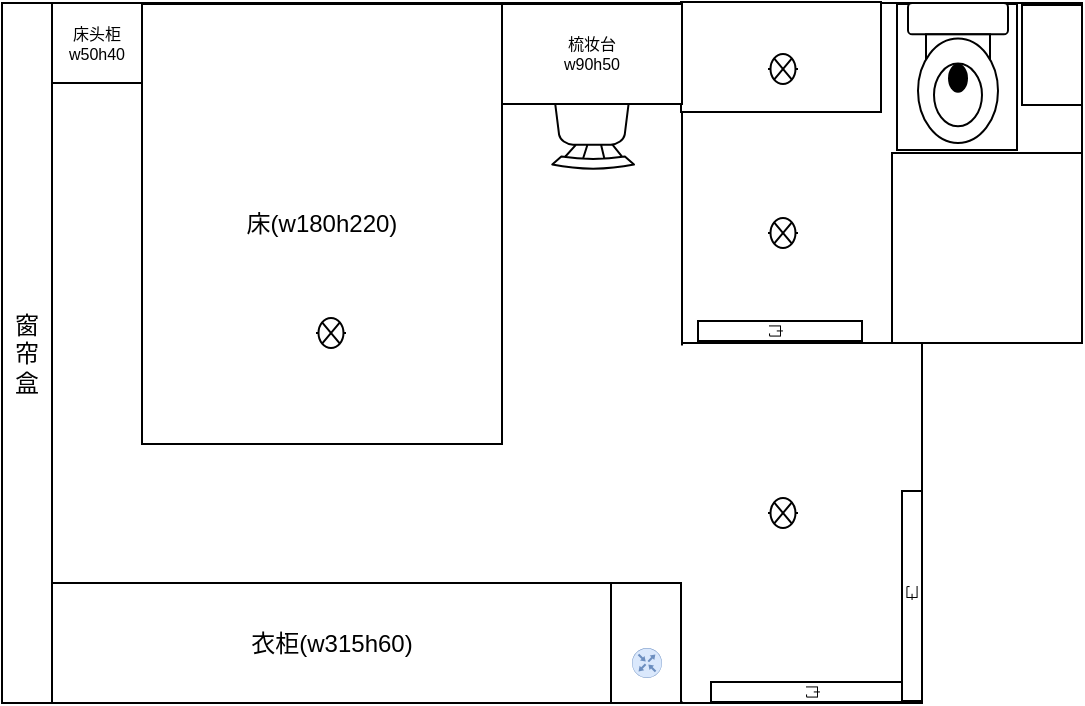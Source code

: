 <mxfile version="22.1.16" type="github" pages="6">
  <diagram name="主卧" id="n_CLa2STl4GSUwnZCf-Y">
    <mxGraphModel dx="1485" dy="375" grid="0" gridSize="10" guides="0" tooltips="1" connect="1" arrows="1" fold="1" page="0" pageScale="1" pageWidth="500" pageHeight="400" background="none" math="0" shadow="0">
      <root>
        <mxCell id="_GExHqx3Ajl6pvGmj9oe-0" />
        <mxCell id="_GExHqx3Ajl6pvGmj9oe-1" parent="_GExHqx3Ajl6pvGmj9oe-0" />
        <mxCell id="fBIcxp0PtibRB7ASqkTQ-0" value="" style="rounded=0;whiteSpace=wrap;html=1;" parent="_GExHqx3Ajl6pvGmj9oe-1" vertex="1">
          <mxGeometry x="260" y="616.5" width="120" height="181" as="geometry" />
        </mxCell>
        <mxCell id="fBIcxp0PtibRB7ASqkTQ-1" value="" style="rounded=0;whiteSpace=wrap;html=1;" parent="_GExHqx3Ajl6pvGmj9oe-1" vertex="1">
          <mxGeometry x="-80" y="447.5" width="340" height="350" as="geometry" />
        </mxCell>
        <mxCell id="fBIcxp0PtibRB7ASqkTQ-2" value="&lt;font style=&quot;font-size: 7px;&quot;&gt;门&lt;/font&gt;" style="rounded=0;whiteSpace=wrap;html=1;rotation=90;" parent="_GExHqx3Ajl6pvGmj9oe-1" vertex="1">
          <mxGeometry x="322" y="739.5" width="10" height="105" as="geometry" />
        </mxCell>
        <mxCell id="fBIcxp0PtibRB7ASqkTQ-3" value="&lt;font style=&quot;font-size: 12px;&quot;&gt;窗帘盒&lt;/font&gt;" style="rounded=0;whiteSpace=wrap;html=1;" parent="_GExHqx3Ajl6pvGmj9oe-1" vertex="1">
          <mxGeometry x="-80" y="447.5" width="25" height="350" as="geometry" />
        </mxCell>
        <mxCell id="fBIcxp0PtibRB7ASqkTQ-4" value="床头柜&lt;br&gt;w50h40" style="rounded=0;whiteSpace=wrap;html=1;fontSize=8;" parent="_GExHqx3Ajl6pvGmj9oe-1" vertex="1">
          <mxGeometry x="-55" y="447.5" width="45" height="40" as="geometry" />
        </mxCell>
        <mxCell id="fBIcxp0PtibRB7ASqkTQ-5" value="" style="rounded=0;whiteSpace=wrap;html=1;fontSize=12;strokeWidth=0;strokeColor=none;" parent="_GExHqx3Ajl6pvGmj9oe-1" vertex="1">
          <mxGeometry x="255" y="618.5" width="10" height="178" as="geometry" />
        </mxCell>
        <mxCell id="fBIcxp0PtibRB7ASqkTQ-6" value="衣柜(w315h60)" style="rounded=0;whiteSpace=wrap;html=1;" parent="_GExHqx3Ajl6pvGmj9oe-1" vertex="1">
          <mxGeometry x="-55" y="737.5" width="280" height="60" as="geometry" />
        </mxCell>
        <mxCell id="fBIcxp0PtibRB7ASqkTQ-8" value="&lt;font style=&quot;font-size: 7px;&quot;&gt;门&lt;/font&gt;" style="rounded=0;whiteSpace=wrap;html=1;rotation=-180;" parent="_GExHqx3Ajl6pvGmj9oe-1" vertex="1">
          <mxGeometry x="370" y="691.5" width="10" height="105" as="geometry" />
        </mxCell>
        <mxCell id="fBIcxp0PtibRB7ASqkTQ-9" value="" style="rounded=0;whiteSpace=wrap;html=1;rotation=90;" parent="_GExHqx3Ajl6pvGmj9oe-1" vertex="1">
          <mxGeometry x="275" y="432.5" width="170" height="200" as="geometry" />
        </mxCell>
        <mxCell id="fBIcxp0PtibRB7ASqkTQ-10" value="&lt;font style=&quot;font-size: 7px;&quot;&gt;门&lt;/font&gt;" style="rounded=0;whiteSpace=wrap;html=1;rotation=90;" parent="_GExHqx3Ajl6pvGmj9oe-1" vertex="1">
          <mxGeometry x="304" y="570.5" width="10" height="82" as="geometry" />
        </mxCell>
        <mxCell id="fBIcxp0PtibRB7ASqkTQ-11" value="" style="rounded=0;whiteSpace=wrap;html=1;rotation=90;" parent="_GExHqx3Ajl6pvGmj9oe-1" vertex="1">
          <mxGeometry x="365" y="522.5" width="95" height="95" as="geometry" />
        </mxCell>
        <mxCell id="fBIcxp0PtibRB7ASqkTQ-12" value="" style="rounded=0;whiteSpace=wrap;html=1;rotation=90;" parent="_GExHqx3Ajl6pvGmj9oe-1" vertex="1">
          <mxGeometry x="282" y="424.5" width="55" height="100" as="geometry" />
        </mxCell>
        <mxCell id="fBIcxp0PtibRB7ASqkTQ-13" value="" style="rounded=0;whiteSpace=wrap;html=1;rotation=90;" parent="_GExHqx3Ajl6pvGmj9oe-1" vertex="1">
          <mxGeometry x="361" y="454.5" width="73" height="60" as="geometry" />
        </mxCell>
        <mxCell id="fBIcxp0PtibRB7ASqkTQ-14" value="" style="verticalLabelPosition=bottom;html=1;verticalAlign=top;align=center;shape=mxgraph.floorplan.toilet;" parent="_GExHqx3Ajl6pvGmj9oe-1" vertex="1">
          <mxGeometry x="373" y="447.5" width="50" height="70" as="geometry" />
        </mxCell>
        <mxCell id="fBIcxp0PtibRB7ASqkTQ-15" value="" style="rounded=0;whiteSpace=wrap;html=1;fontSize=8;" parent="_GExHqx3Ajl6pvGmj9oe-1" vertex="1">
          <mxGeometry x="430" y="448.5" width="30" height="50" as="geometry" />
        </mxCell>
        <mxCell id="fBIcxp0PtibRB7ASqkTQ-16" value="" style="rounded=0;whiteSpace=wrap;html=1;rotation=90;" parent="_GExHqx3Ajl6pvGmj9oe-1" vertex="1">
          <mxGeometry x="212" y="750" width="60" height="35" as="geometry" />
        </mxCell>
        <mxCell id="fBIcxp0PtibRB7ASqkTQ-17" value="" style="verticalLabelPosition=bottom;html=1;verticalAlign=top;align=center;shape=mxgraph.floorplan.chair;rotation=-180;" parent="_GExHqx3Ajl6pvGmj9oe-1" vertex="1">
          <mxGeometry x="195" y="479" width="41" height="52" as="geometry" />
        </mxCell>
        <mxCell id="fBIcxp0PtibRB7ASqkTQ-18" value="梳妆台&lt;br&gt;w90h50" style="rounded=0;whiteSpace=wrap;html=1;fontSize=8;" parent="_GExHqx3Ajl6pvGmj9oe-1" vertex="1">
          <mxGeometry x="170" y="448" width="90" height="50" as="geometry" />
        </mxCell>
        <mxCell id="fBIcxp0PtibRB7ASqkTQ-20" value="" style="pointerEvents=1;verticalLabelPosition=bottom;shadow=0;dashed=0;align=center;html=1;verticalAlign=top;shape=mxgraph.electrical.miscellaneous.light_bulb;" parent="_GExHqx3Ajl6pvGmj9oe-1" vertex="1">
          <mxGeometry x="303" y="695" width="15" height="15" as="geometry" />
        </mxCell>
        <mxCell id="fBIcxp0PtibRB7ASqkTQ-21" value="" style="pointerEvents=1;verticalLabelPosition=bottom;shadow=0;dashed=0;align=center;html=1;verticalAlign=top;shape=mxgraph.electrical.miscellaneous.light_bulb;" parent="_GExHqx3Ajl6pvGmj9oe-1" vertex="1">
          <mxGeometry x="303" y="473" width="15" height="15" as="geometry" />
        </mxCell>
        <mxCell id="fBIcxp0PtibRB7ASqkTQ-23" value="" style="sketch=0;points=[[0.5,0,0],[1,0.5,0],[0.5,1,0],[0,0.5,0],[0.145,0.145,0],[0.856,0.145,0],[0.855,0.856,0],[0.145,0.855,0]];verticalLabelPosition=bottom;html=1;verticalAlign=top;aspect=fixed;align=center;pointerEvents=1;shape=mxgraph.cisco19.rect;prIcon=router;fontSize=16;fillColor=#dae8fc;strokeColor=#6c8ebf;" parent="_GExHqx3Ajl6pvGmj9oe-1" vertex="1">
          <mxGeometry x="235" y="770" width="15" height="15" as="geometry" />
        </mxCell>
        <mxCell id="fBIcxp0PtibRB7ASqkTQ-30" value="" style="pointerEvents=1;verticalLabelPosition=bottom;shadow=0;dashed=0;align=center;html=1;verticalAlign=top;shape=mxgraph.electrical.miscellaneous.light_bulb;" parent="_GExHqx3Ajl6pvGmj9oe-1" vertex="1">
          <mxGeometry x="303" y="555" width="15" height="15" as="geometry" />
        </mxCell>
        <mxCell id="fBIcxp0PtibRB7ASqkTQ-7" value="床(w180h220)" style="rounded=0;whiteSpace=wrap;html=1;" parent="_GExHqx3Ajl6pvGmj9oe-1" vertex="1">
          <mxGeometry x="-10" y="448" width="180" height="220" as="geometry" />
        </mxCell>
        <mxCell id="Mj5ZdoroHqBofNptxE3w-25" value="" style="pointerEvents=1;verticalLabelPosition=bottom;shadow=0;dashed=0;align=center;html=1;verticalAlign=top;shape=mxgraph.electrical.miscellaneous.light_bulb;" parent="_GExHqx3Ajl6pvGmj9oe-1" vertex="1">
          <mxGeometry x="77" y="605" width="15" height="15" as="geometry" />
        </mxCell>
      </root>
    </mxGraphModel>
  </diagram>
  <diagram id="2h5dvR5-pMrHfM7u3DzC" name="次卧">
    <mxGraphModel dx="1085" dy="775" grid="1" gridSize="10" guides="1" tooltips="1" connect="1" arrows="1" fold="1" page="1" pageScale="1" pageWidth="827" pageHeight="1169" math="0" shadow="0">
      <root>
        <mxCell id="0" />
        <mxCell id="1" parent="0" />
        <mxCell id="DQ6bOiRvO17mf33-qi8O-1" value="" style="rounded=0;whiteSpace=wrap;html=1;" parent="1" vertex="1">
          <mxGeometry x="205" y="170" width="340" height="270" as="geometry" />
        </mxCell>
        <mxCell id="DQ6bOiRvO17mf33-qi8O-2" value="" style="rounded=0;whiteSpace=wrap;html=1;fontSize=7;" parent="1" vertex="1">
          <mxGeometry x="180" y="170" width="25" height="60" as="geometry" />
        </mxCell>
        <mxCell id="DQ6bOiRvO17mf33-qi8O-3" value="&lt;font style=&quot;font-size: 8px;&quot;&gt;三&lt;br&gt;联&lt;br&gt;动&lt;br&gt;推&lt;br&gt;拉&lt;br&gt;门&lt;/font&gt;" style="rounded=0;whiteSpace=wrap;html=1;" parent="1" vertex="1">
          <mxGeometry x="180" y="230" width="25" height="210" as="geometry" />
        </mxCell>
        <mxCell id="DQ6bOiRvO17mf33-qi8O-7" value="" style="rounded=0;whiteSpace=wrap;html=1;" parent="1" vertex="1">
          <mxGeometry x="205" y="170" width="15" height="250" as="geometry" />
        </mxCell>
        <mxCell id="DQ6bOiRvO17mf33-qi8O-8" value="" style="rounded=0;whiteSpace=wrap;html=1;" parent="1" vertex="1">
          <mxGeometry x="205" y="420" width="15" height="20" as="geometry" />
        </mxCell>
        <mxCell id="DQ6bOiRvO17mf33-qi8O-9" value="" style="rounded=0;whiteSpace=wrap;html=1;" parent="1" vertex="1">
          <mxGeometry x="275" y="220" width="150" height="220" as="geometry" />
        </mxCell>
        <mxCell id="DQ6bOiRvO17mf33-qi8O-10" value="" style="rounded=0;whiteSpace=wrap;html=1;" parent="1" vertex="1">
          <mxGeometry x="485" y="280" width="60" height="160" as="geometry" />
        </mxCell>
        <mxCell id="DQ6bOiRvO17mf33-qi8O-11" value="" style="rounded=0;whiteSpace=wrap;html=1;" parent="1" vertex="1">
          <mxGeometry x="225" y="400" width="50" height="40" as="geometry" />
        </mxCell>
        <mxCell id="DQ6bOiRvO17mf33-qi8O-12" value="" style="rounded=0;whiteSpace=wrap;html=1;" parent="1" vertex="1">
          <mxGeometry x="425" y="400" width="60" height="40" as="geometry" />
        </mxCell>
        <mxCell id="kQyfNXcqXCdNHGoAqS5S-1" value="" style="rounded=0;whiteSpace=wrap;html=1;" parent="1" vertex="1">
          <mxGeometry x="205" y="170" width="15" height="30" as="geometry" />
        </mxCell>
        <mxCell id="yk7n-VU6327MSZoZGOKN-1" value="" style="group" parent="1" vertex="1" connectable="0">
          <mxGeometry x="535" y="170" width="10" height="105" as="geometry" />
        </mxCell>
        <mxCell id="yk7n-VU6327MSZoZGOKN-2" value="&lt;font style=&quot;font-size: 7px;&quot;&gt;门&lt;/font&gt;" style="rounded=0;whiteSpace=wrap;html=1;" parent="yk7n-VU6327MSZoZGOKN-1" vertex="1">
          <mxGeometry width="10" height="105" as="geometry" />
        </mxCell>
        <mxCell id="yk7n-VU6327MSZoZGOKN-3" value="&lt;font style=&quot;font-size: 7px;&quot;&gt;门&lt;/font&gt;" style="rounded=0;whiteSpace=wrap;html=1;" parent="yk7n-VU6327MSZoZGOKN-1" vertex="1">
          <mxGeometry y="9.997" width="10" height="85" as="geometry" />
        </mxCell>
        <mxCell id="1P1rDYYib40ALWSXmaJF-2" value="" style="rounded=0;whiteSpace=wrap;html=1;" parent="1" vertex="1">
          <mxGeometry x="485" y="400" width="60" height="40" as="geometry" />
        </mxCell>
        <mxCell id="1P1rDYYib40ALWSXmaJF-3" value="" style="rounded=0;whiteSpace=wrap;html=1;" parent="1" vertex="1">
          <mxGeometry x="485" y="360" width="60" height="40" as="geometry" />
        </mxCell>
        <mxCell id="1P1rDYYib40ALWSXmaJF-4" value="" style="rounded=0;whiteSpace=wrap;html=1;" parent="1" vertex="1">
          <mxGeometry x="485" y="320" width="60" height="40" as="geometry" />
        </mxCell>
      </root>
    </mxGraphModel>
  </diagram>
  <diagram name="儿童房" id="__IRz-Yp94a6iklOhujV">
    <mxGraphModel dx="1085" dy="775" grid="0" gridSize="10" guides="1" tooltips="1" connect="1" arrows="1" fold="1" page="0" pageScale="1" pageWidth="500" pageHeight="400" math="0" shadow="0">
      <root>
        <mxCell id="lGZZWWaGQVxgpLKufOXq-0" />
        <mxCell id="lGZZWWaGQVxgpLKufOXq-1" parent="lGZZWWaGQVxgpLKufOXq-0" />
        <mxCell id="lGZZWWaGQVxgpLKufOXq-2" value="" style="rounded=0;whiteSpace=wrap;html=1;" parent="lGZZWWaGQVxgpLKufOXq-1" vertex="1">
          <mxGeometry x="22" y="65" width="285" height="260" as="geometry" />
        </mxCell>
        <mxCell id="lGZZWWaGQVxgpLKufOXq-3" value="&lt;font style=&quot;font-size: 7px;&quot;&gt;椅子&lt;/font&gt;" style="rounded=1;whiteSpace=wrap;html=1;strokeColor=#000000;" parent="lGZZWWaGQVxgpLKufOXq-1" vertex="1">
          <mxGeometry x="98" y="117" width="50" height="50" as="geometry" />
        </mxCell>
        <mxCell id="lGZZWWaGQVxgpLKufOXq-4" value="" style="rounded=0;whiteSpace=wrap;html=1;" parent="lGZZWWaGQVxgpLKufOXq-1" vertex="1">
          <mxGeometry x="22" y="125" width="55" height="90" as="geometry" />
        </mxCell>
        <mxCell id="lGZZWWaGQVxgpLKufOXq-6" value="&lt;font style=&quot;font-size: 10px;&quot;&gt;空调&lt;/font&gt;" style="rounded=0;whiteSpace=wrap;html=1;" parent="lGZZWWaGQVxgpLKufOXq-1" vertex="1">
          <mxGeometry x="22" y="215" width="55" height="110" as="geometry" />
        </mxCell>
        <mxCell id="lGZZWWaGQVxgpLKufOXq-8" value="&lt;font style=&quot;font-size: 7px;&quot;&gt;门&lt;/font&gt;" style="rounded=0;whiteSpace=wrap;html=1;rotation=90;" parent="lGZZWWaGQVxgpLKufOXq-1" vertex="1">
          <mxGeometry x="62" y="275" width="10" height="90" as="geometry" />
        </mxCell>
        <mxCell id="lGZZWWaGQVxgpLKufOXq-9" value="&lt;br&gt;衣柜高 285 - 30 = 250&lt;br&gt;&lt;br&gt;床&lt;br&gt;205x135x50&lt;br&gt;190x135x20&lt;br&gt;&lt;br&gt;" style="text;html=1;strokeColor=none;fillColor=none;align=left;verticalAlign=middle;whiteSpace=wrap;rounded=0;" parent="lGZZWWaGQVxgpLKufOXq-1" vertex="1">
          <mxGeometry x="322" y="97" width="163" height="223" as="geometry" />
        </mxCell>
        <mxCell id="lGZZWWaGQVxgpLKufOXq-10" value="" style="rounded=0;whiteSpace=wrap;html=1;" parent="lGZZWWaGQVxgpLKufOXq-1" vertex="1">
          <mxGeometry x="172" y="125" width="135" height="200" as="geometry" />
        </mxCell>
        <mxCell id="lGZZWWaGQVxgpLKufOXq-12" value="" style="rounded=0;whiteSpace=wrap;html=1;shadow=0;glass=0;" parent="lGZZWWaGQVxgpLKufOXq-1" vertex="1">
          <mxGeometry x="77" y="65" width="125" height="60" as="geometry" />
        </mxCell>
        <mxCell id="L17waKpjdsBKazF69MhB-2" value="" style="rounded=0;whiteSpace=wrap;html=1;opacity=10;" parent="lGZZWWaGQVxgpLKufOXq-1" vertex="1">
          <mxGeometry x="22" y="65" width="55" height="60" as="geometry" />
        </mxCell>
        <mxCell id="L17waKpjdsBKazF69MhB-10" value="" style="rounded=0;whiteSpace=wrap;html=1;opacity=10;" parent="lGZZWWaGQVxgpLKufOXq-1" vertex="1">
          <mxGeometry x="292" y="125" width="15" height="200" as="geometry" />
        </mxCell>
        <mxCell id="f6xbhVLrGsCmaEUk_aHG-3" value="" style="rounded=0;whiteSpace=wrap;html=1;opacity=10;" parent="lGZZWWaGQVxgpLKufOXq-1" vertex="1">
          <mxGeometry x="172" y="65" width="30" height="30" as="geometry" />
        </mxCell>
        <mxCell id="f6xbhVLrGsCmaEUk_aHG-6" value="" style="rounded=0;whiteSpace=wrap;html=1;opacity=10;" parent="lGZZWWaGQVxgpLKufOXq-1" vertex="1">
          <mxGeometry x="77" y="65" width="95" height="30" as="geometry" />
        </mxCell>
        <mxCell id="GIs8pIAgB1f9BqB0Z3zS-0" value="&lt;span style=&quot;font-size: 5px;&quot;&gt;窗&lt;br style=&quot;font-size: 5px;&quot;&gt;帘&lt;br style=&quot;font-size: 5px;&quot;&gt;盒&lt;/span&gt;" style="rounded=0;whiteSpace=wrap;html=1;fontSize=5;" parent="lGZZWWaGQVxgpLKufOXq-1" vertex="1">
          <mxGeometry x="292" y="65" width="15" height="60" as="geometry" />
        </mxCell>
        <mxCell id="GIs8pIAgB1f9BqB0Z3zS-2" value="" style="rounded=0;whiteSpace=wrap;html=1;opacity=10;" parent="lGZZWWaGQVxgpLKufOXq-1" vertex="1">
          <mxGeometry x="22" y="125" width="55" height="45" as="geometry" />
        </mxCell>
        <mxCell id="GIs8pIAgB1f9BqB0Z3zS-3" value="" style="rounded=0;whiteSpace=wrap;html=1;opacity=10;" parent="lGZZWWaGQVxgpLKufOXq-1" vertex="1">
          <mxGeometry x="22" y="170" width="55" height="45" as="geometry" />
        </mxCell>
        <mxCell id="T_whT6AMa7W60nHctv63-0" value="" style="group" parent="lGZZWWaGQVxgpLKufOXq-1" vertex="1" connectable="0">
          <mxGeometry x="22" y="220" width="10" height="105" as="geometry" />
        </mxCell>
        <mxCell id="T_whT6AMa7W60nHctv63-1" value="&lt;font style=&quot;font-size: 7px;&quot;&gt;门&lt;/font&gt;" style="rounded=0;whiteSpace=wrap;html=1;" parent="T_whT6AMa7W60nHctv63-0" vertex="1">
          <mxGeometry width="10" height="105" as="geometry" />
        </mxCell>
        <mxCell id="T_whT6AMa7W60nHctv63-2" value="&lt;font style=&quot;font-size: 7px;&quot;&gt;门&lt;/font&gt;" style="rounded=0;whiteSpace=wrap;html=1;" parent="T_whT6AMa7W60nHctv63-0" vertex="1">
          <mxGeometry y="9.997" width="10" height="85" as="geometry" />
        </mxCell>
        <mxCell id="2UB_rvC0iV1K08HxN1Im-0" value="" style="rounded=0;whiteSpace=wrap;html=1;opacity=10;" parent="lGZZWWaGQVxgpLKufOXq-1" vertex="1">
          <mxGeometry x="202" y="65" width="45" height="60" as="geometry" />
        </mxCell>
        <mxCell id="2UB_rvC0iV1K08HxN1Im-1" value="" style="rounded=0;whiteSpace=wrap;html=1;opacity=10;" parent="lGZZWWaGQVxgpLKufOXq-1" vertex="1">
          <mxGeometry x="247" y="65" width="45" height="60" as="geometry" />
        </mxCell>
        <mxCell id="cy8bnX3MyOdY_Fnc9GIr-0" value="" style="rounded=0;whiteSpace=wrap;html=1;opacity=10;" parent="lGZZWWaGQVxgpLKufOXq-1" vertex="1">
          <mxGeometry x="77" y="65" width="30" height="30" as="geometry" />
        </mxCell>
        <mxCell id="cy8bnX3MyOdY_Fnc9GIr-1" value="" style="rounded=0;whiteSpace=wrap;html=1;opacity=10;" parent="lGZZWWaGQVxgpLKufOXq-1" vertex="1">
          <mxGeometry x="142" y="65" width="30" height="30" as="geometry" />
        </mxCell>
      </root>
    </mxGraphModel>
  </diagram>
  <diagram id="-19VYibgQqfg_9gxcEhi" name="书房">
    <mxGraphModel dx="1085" dy="1175" grid="0" gridSize="10" guides="1" tooltips="1" connect="1" arrows="1" fold="1" page="0" pageScale="1" pageWidth="400" pageHeight="400" math="0" shadow="0">
      <root>
        <mxCell id="0" />
        <mxCell id="1" parent="0" />
        <mxCell id="GJgxfpKIy5aZmgsc_Pyk-1" value="" style="rounded=0;whiteSpace=wrap;html=1;" parent="1" vertex="1">
          <mxGeometry x="60" y="89" width="275" height="215" as="geometry" />
        </mxCell>
        <mxCell id="GJgxfpKIy5aZmgsc_Pyk-2" value="" style="rounded=1;whiteSpace=wrap;html=1;rotation=-180;" parent="1" vertex="1">
          <mxGeometry x="213" y="125.25" width="70" height="35" as="geometry" />
        </mxCell>
        <mxCell id="GJgxfpKIy5aZmgsc_Pyk-3" value="钢琴(w140h35)" style="rounded=0;whiteSpace=wrap;html=1;rotation=0;fontSize=9;" parent="1" vertex="1">
          <mxGeometry x="178" y="89" width="140" height="35" as="geometry" />
        </mxCell>
        <mxCell id="sDPOznahJxJF6iavNl2K-1" value="椅子" style="rounded=1;whiteSpace=wrap;html=1;rotation=0;fontSize=9;glass=0;shadow=0;" parent="1" vertex="1">
          <mxGeometry x="145" y="194" width="50" height="50" as="geometry" />
        </mxCell>
        <mxCell id="GJgxfpKIy5aZmgsc_Pyk-4" value="书柜&lt;br&gt;50x110" style="rounded=0;whiteSpace=wrap;html=1;fontSize=9;" parent="1" vertex="1">
          <mxGeometry x="60" y="194" width="50" height="110" as="geometry" />
        </mxCell>
        <mxCell id="GJgxfpKIy5aZmgsc_Pyk-6" value="椅子" style="rounded=1;whiteSpace=wrap;html=1;rotation=0;fontSize=9;glass=0;shadow=0;" parent="1" vertex="1">
          <mxGeometry x="231" y="194" width="50" height="50" as="geometry" />
        </mxCell>
        <mxCell id="GJgxfpKIy5aZmgsc_Pyk-7" value="书桌(w210h70)&lt;br style=&quot;font-size: 9px;&quot;&gt;&amp;nbsp;&lt;br style=&quot;font-size: 9px;&quot;&gt;&amp;nbsp;&lt;br&gt;" style="rounded=0;whiteSpace=wrap;html=1;fontSize=9;" parent="1" vertex="1">
          <mxGeometry x="110" y="234" width="210" height="70" as="geometry" />
        </mxCell>
        <mxCell id="GJgxfpKIy5aZmgsc_Pyk-8" value="&lt;font style=&quot;font-size: 6px;&quot;&gt;窗&lt;br&gt;帘&lt;br&gt;盒&lt;/font&gt;" style="rounded=0;whiteSpace=wrap;html=1;" parent="1" vertex="1">
          <mxGeometry x="320" y="89" width="15" height="215" as="geometry" />
        </mxCell>
        <mxCell id="GJgxfpKIy5aZmgsc_Pyk-9" value="吊柜(w210h35)" style="rounded=0;whiteSpace=wrap;html=1;dashed=1;fontSize=9;" parent="1" vertex="1">
          <mxGeometry x="110" y="269" width="210" height="35" as="geometry" />
        </mxCell>
        <mxCell id="GJgxfpKIy5aZmgsc_Pyk-10" value="空调" style="rounded=0;whiteSpace=wrap;html=1;fontSize=9;" parent="1" vertex="1">
          <mxGeometry x="60" y="89" width="50" height="107.5" as="geometry" />
        </mxCell>
        <mxCell id="Q4QH5E50dtm8im01lDqu-1" value="&lt;font style=&quot;font-size: 5px;&quot;&gt;屏幕开关&lt;/font&gt;" style="html=1;strokeWidth=1;shadow=0;dashed=0;shape=mxgraph.ios7.misc.switch;fillColor=#8F8E94;strokeColor=none;buttonText=;strokeColor2=#222222;fontColor=#222222;fontSize=8;verticalLabelPosition=middle;verticalAlign=middle;align=right;sketch=0;labelPosition=left;" parent="1" vertex="1">
          <mxGeometry x="60" y="196.5" width="15" height="15" as="geometry" />
        </mxCell>
        <mxCell id="Q4QH5E50dtm8im01lDqu-3" value="插座" style="html=1;strokeWidth=1;shadow=0;dashed=0;shape=mxgraph.ios7.misc.switch;fillColor=#8F8E94;strokeColor=none;buttonText=;strokeColor2=#222222;fontColor=#222222;fontSize=5;verticalLabelPosition=bottom;verticalAlign=top;align=center;sketch=0;" parent="1" vertex="1">
          <mxGeometry x="268" y="289" width="15" height="15" as="geometry" />
        </mxCell>
        <mxCell id="Q4QH5E50dtm8im01lDqu-4" value="插座" style="html=1;strokeWidth=1;shadow=0;dashed=0;shape=mxgraph.ios7.misc.switch;fillColor=#8F8E94;strokeColor=none;buttonText=;strokeColor2=#222222;fontColor=#222222;fontSize=5;verticalLabelPosition=bottom;verticalAlign=top;align=center;sketch=0;" parent="1" vertex="1">
          <mxGeometry x="283" y="289" width="15" height="15" as="geometry" />
        </mxCell>
        <mxCell id="Q4QH5E50dtm8im01lDqu-5" value="无线" style="html=1;strokeWidth=1;shadow=0;dashed=0;shape=mxgraph.ios7.misc.switch;fillColor=#8F8E94;strokeColor=none;buttonText=;strokeColor2=#222222;fontColor=#222222;fontSize=5;verticalLabelPosition=bottom;verticalAlign=top;align=center;sketch=0;" parent="1" vertex="1">
          <mxGeometry x="298" y="289" width="15" height="15" as="geometry" />
        </mxCell>
        <mxCell id="Q4QH5E50dtm8im01lDqu-6" value="插座" style="html=1;strokeWidth=1;shadow=0;dashed=0;shape=mxgraph.ios7.misc.switch;fillColor=#8F8E94;strokeColor=none;buttonText=;strokeColor2=#222222;fontColor=#222222;fontSize=5;verticalLabelPosition=bottom;verticalAlign=top;align=center;sketch=0;" parent="1" vertex="1">
          <mxGeometry x="145" y="289" width="15" height="15" as="geometry" />
        </mxCell>
        <mxCell id="Q4QH5E50dtm8im01lDqu-7" value="插座" style="html=1;strokeWidth=1;shadow=0;dashed=0;shape=mxgraph.ios7.misc.switch;fillColor=#8F8E94;strokeColor=none;buttonText=;strokeColor2=#222222;fontColor=#222222;fontSize=5;verticalLabelPosition=bottom;verticalAlign=top;align=center;sketch=0;" parent="1" vertex="1">
          <mxGeometry x="159.5" y="289" width="15" height="15" as="geometry" />
        </mxCell>
        <mxCell id="-LwIPa2Z-cDYaN7zljeA-1" value="" style="image;aspect=fixed;perimeter=ellipsePerimeter;html=1;align=center;shadow=0;dashed=0;fontColor=#4277BB;labelBackgroundColor=default;fontSize=5;spacingTop=3;image=img/lib/ibm/users/sensor.svg;imageBackground=default;fillStyle=hatch;" parent="1" vertex="1">
          <mxGeometry x="253" y="289" width="15" height="15" as="geometry" />
        </mxCell>
        <mxCell id="XXnLAzXdVUT-AwTCctIt-1" value="300 + 20 * 4 + 200 + 100" style="text;html=1;strokeColor=none;fillColor=none;align=center;verticalAlign=middle;whiteSpace=wrap;rounded=0;" parent="1" vertex="1">
          <mxGeometry x="372" y="97" width="167" height="30" as="geometry" />
        </mxCell>
        <mxCell id="iDPI7yJm3dVEpRgZnuFU-1" value="" style="rounded=0;whiteSpace=wrap;html=1;opacity=10;" parent="1" vertex="1">
          <mxGeometry x="130" y="-41" width="190" height="110" as="geometry" />
        </mxCell>
        <mxCell id="iDPI7yJm3dVEpRgZnuFU-2" value="&lt;font style=&quot;font-size: 7px;&quot;&gt;门&lt;/font&gt;" style="rounded=0;whiteSpace=wrap;html=1;rotation=90;" parent="1" vertex="1">
          <mxGeometry x="98" y="61" width="10" height="85" as="geometry" />
        </mxCell>
        <mxCell id="iDPI7yJm3dVEpRgZnuFU-7" value="" style="group" parent="1" vertex="1" connectable="0">
          <mxGeometry x="60" y="89" width="10" height="105" as="geometry" />
        </mxCell>
        <mxCell id="iDPI7yJm3dVEpRgZnuFU-5" value="&lt;font style=&quot;font-size: 7px;&quot;&gt;门&lt;/font&gt;" style="rounded=0;whiteSpace=wrap;html=1;" parent="iDPI7yJm3dVEpRgZnuFU-7" vertex="1">
          <mxGeometry width="10" height="105" as="geometry" />
        </mxCell>
        <mxCell id="iDPI7yJm3dVEpRgZnuFU-6" value="&lt;font style=&quot;font-size: 7px;&quot;&gt;门&lt;/font&gt;" style="rounded=0;whiteSpace=wrap;html=1;" parent="iDPI7yJm3dVEpRgZnuFU-7" vertex="1">
          <mxGeometry y="9.997" width="10" height="85" as="geometry" />
        </mxCell>
      </root>
    </mxGraphModel>
  </diagram>
  <diagram name="客餐厅" id="IkxFQr-uDUhr6iipd33n">
    <mxGraphModel dx="1485" dy="1175" grid="0" gridSize="10" guides="0" tooltips="1" connect="1" arrows="1" fold="1" page="0" pageScale="1" pageWidth="500" pageHeight="400" background="none" math="0" shadow="0">
      <root>
        <mxCell id="0RadBY_C3BraXhIQItzH-0" />
        <mxCell id="0RadBY_C3BraXhIQItzH-1" parent="0RadBY_C3BraXhIQItzH-0" />
        <mxCell id="0RadBY_C3BraXhIQItzH-7" value="" style="rounded=0;whiteSpace=wrap;html=1;fontSize=12;strokeWidth=0;strokeColor=none;" parent="0RadBY_C3BraXhIQItzH-1" vertex="1">
          <mxGeometry x="345" y="220" width="10" height="158" as="geometry" />
        </mxCell>
        <mxCell id="8EIsKOmHCRe4T48h-WTD-0" value="" style="rounded=0;whiteSpace=wrap;html=1;" parent="0RadBY_C3BraXhIQItzH-1" vertex="1">
          <mxGeometry x="250" y="892" width="170" height="230" as="geometry" />
        </mxCell>
        <mxCell id="XW0Dbj1vKxwMWDCjLG6Q-60" value="" style="rounded=0;whiteSpace=wrap;html=1;container=0;" parent="0RadBY_C3BraXhIQItzH-1" vertex="1">
          <mxGeometry x="434" y="905" width="275" height="215" as="geometry" />
        </mxCell>
        <mxCell id="m3Jh8_dRt-DaYdOaXuVg-0" value="" style="rounded=0;whiteSpace=wrap;html=1;" parent="0RadBY_C3BraXhIQItzH-1" vertex="1">
          <mxGeometry x="-61" y="231" width="340" height="270" as="geometry" />
        </mxCell>
        <mxCell id="0RadBY_C3BraXhIQItzH-2" value="" style="rounded=0;whiteSpace=wrap;html=1;" parent="0RadBY_C3BraXhIQItzH-1" vertex="1">
          <mxGeometry x="280" y="81" width="120" height="151" as="geometry" />
        </mxCell>
        <mxCell id="0RadBY_C3BraXhIQItzH-3" value="" style="rounded=0;whiteSpace=wrap;html=1;" parent="0RadBY_C3BraXhIQItzH-1" vertex="1">
          <mxGeometry x="-60" y="-118" width="340" height="350" as="geometry" />
        </mxCell>
        <mxCell id="Ew5XwRKEgUhvIoIF0asi-0" value="" style="rounded=0;whiteSpace=wrap;html=1;" parent="0RadBY_C3BraXhIQItzH-1" vertex="1">
          <mxGeometry x="425" y="84" width="285" height="260" as="geometry" />
        </mxCell>
        <mxCell id="Ew5XwRKEgUhvIoIF0asi-1" value="" style="rounded=0;whiteSpace=wrap;html=1;" parent="0RadBY_C3BraXhIQItzH-1" vertex="1">
          <mxGeometry x="280" y="-117" width="170" height="200" as="geometry" />
        </mxCell>
        <mxCell id="mytuuumM5dRBNz4xwmTH-0" value="" style="rounded=0;whiteSpace=wrap;html=1;" parent="0RadBY_C3BraXhIQItzH-1" vertex="1">
          <mxGeometry x="425" y="342" width="285" height="160" as="geometry" />
        </mxCell>
        <mxCell id="Fhilx2rJ1NwyBQfFNBjS-0" value="" style="rounded=0;whiteSpace=wrap;html=1;" parent="0RadBY_C3BraXhIQItzH-1" vertex="1">
          <mxGeometry x="722" y="501" width="170" height="370" as="geometry" />
        </mxCell>
        <mxCell id="O3Krx_S2obmwMUcF7uKc-0" value="" style="rounded=0;whiteSpace=wrap;html=1;" parent="0RadBY_C3BraXhIQItzH-1" vertex="1">
          <mxGeometry x="-191" y="232" width="130" height="659" as="geometry" />
        </mxCell>
        <mxCell id="rmdEsXPstIkQlDoMEhM1-0" value="" style="image;aspect=fixed;perimeter=ellipsePerimeter;html=1;align=center;shadow=0;dashed=0;fontColor=#4277BB;labelBackgroundColor=default;fontSize=12;spacingTop=3;image=img/lib/ibm/users/sensor.svg;imageBackground=default;fillStyle=hatch;" parent="0RadBY_C3BraXhIQItzH-1" vertex="1">
          <mxGeometry x="77" y="503" width="15" height="15" as="geometry" />
        </mxCell>
        <mxCell id="rmdEsXPstIkQlDoMEhM1-1" value="" style="sketch=0;points=[[0.5,0,0],[1,0.5,0],[0.5,1,0],[0,0.5,0],[0.145,0.145,0],[0.856,0.145,0],[0.855,0.856,0],[0.145,0.855,0]];verticalLabelPosition=bottom;html=1;verticalAlign=top;aspect=fixed;align=center;pointerEvents=1;shape=mxgraph.cisco19.rect;prIcon=router;fontSize=16;fillColor=#dae8fc;strokeColor=#6c8ebf;" parent="0RadBY_C3BraXhIQItzH-1" vertex="1">
          <mxGeometry x="175" y="504" width="15" height="15" as="geometry" />
        </mxCell>
        <mxCell id="LNrzgF7rz1Mp8zWWEF57-0" value="&lt;font style=&quot;font-size: 5px;&quot;&gt;屏幕开关&lt;/font&gt;" style="html=1;strokeWidth=1;shadow=0;dashed=0;shape=mxgraph.ios7.misc.switch;fillColor=#8F8E94;strokeColor=none;buttonText=;strokeColor2=#222222;fontColor=#222222;fontSize=8;verticalLabelPosition=middle;verticalAlign=middle;align=right;sketch=0;labelPosition=left;" parent="0RadBY_C3BraXhIQItzH-1" vertex="1">
          <mxGeometry x="403" y="1056" width="15" height="15" as="geometry" />
        </mxCell>
        <mxCell id="LNrzgF7rz1Mp8zWWEF57-1" value="&lt;span style=&quot;font-size: 5px;&quot;&gt;情景开关&lt;/span&gt;" style="html=1;strokeWidth=1;shadow=0;dashed=0;shape=mxgraph.ios7.misc.switch;fillColor=#8F8E94;strokeColor=none;buttonText=;strokeColor2=#222222;fontColor=#222222;fontSize=8;verticalLabelPosition=middle;verticalAlign=middle;align=right;sketch=0;labelPosition=left;" parent="0RadBY_C3BraXhIQItzH-1" vertex="1">
          <mxGeometry x="403" y="1072" width="15" height="15" as="geometry" />
        </mxCell>
        <mxCell id="93pt8aCrTcxU5U6Np_0g-0" value="" style="image;aspect=fixed;perimeter=ellipsePerimeter;html=1;align=center;shadow=0;dashed=0;fontColor=#4277BB;labelBackgroundColor=default;fontSize=12;spacingTop=3;image=img/lib/ibm/users/sensor.svg;imageBackground=default;fillStyle=hatch;" parent="0RadBY_C3BraXhIQItzH-1" vertex="1">
          <mxGeometry x="403" y="1039" width="14" height="14" as="geometry" />
        </mxCell>
        <mxCell id="93pt8aCrTcxU5U6Np_0g-7" value="&lt;span style=&quot;font-size: 5px;&quot;&gt;厨房&lt;/span&gt;" style="html=1;strokeWidth=1;shadow=0;dashed=0;shape=mxgraph.ios7.misc.switch;fillColor=#8F8E94;strokeColor=none;buttonText=;strokeColor2=#222222;fontColor=#222222;fontSize=8;verticalLabelPosition=top;verticalAlign=bottom;align=center;sketch=0;labelPosition=center;" parent="0RadBY_C3BraXhIQItzH-1" vertex="1">
          <mxGeometry x="696" y="794" width="15" height="15" as="geometry" />
        </mxCell>
        <mxCell id="93pt8aCrTcxU5U6Np_0g-9" value="" style="image;aspect=fixed;perimeter=ellipsePerimeter;html=1;align=center;shadow=0;dashed=0;fontColor=#4277BB;labelBackgroundColor=default;fontSize=12;spacingTop=3;image=img/lib/ibm/users/sensor.svg;imageBackground=default;fillStyle=hatch;" parent="0RadBY_C3BraXhIQItzH-1" vertex="1">
          <mxGeometry x="847" y="562" width="14" height="14" as="geometry" />
        </mxCell>
        <mxCell id="93pt8aCrTcxU5U6Np_0g-11" value="" style="image;aspect=fixed;perimeter=ellipsePerimeter;html=1;align=right;shadow=0;dashed=0;fontColor=#4277BB;labelBackgroundColor=default;fontSize=12;spacingTop=3;image=img/lib/ibm/users/sensor.svg;imageBackground=default;fillStyle=hatch;labelPosition=left;verticalLabelPosition=middle;verticalAlign=middle;" parent="0RadBY_C3BraXhIQItzH-1" vertex="1">
          <mxGeometry x="-78" y="497" width="14" height="14" as="geometry" />
        </mxCell>
        <mxCell id="93pt8aCrTcxU5U6Np_0g-12" value="&lt;font style=&quot;font-size: 5px;&quot;&gt;窗帘&lt;/font&gt;" style="html=1;strokeWidth=1;shadow=0;dashed=0;shape=mxgraph.ios7.misc.switch;fillColor=#8F8E94;strokeColor=none;buttonText=;strokeColor2=#222222;fontColor=#222222;fontSize=8;verticalLabelPosition=middle;verticalAlign=middle;align=right;sketch=0;labelPosition=left;" parent="0RadBY_C3BraXhIQItzH-1" vertex="1">
          <mxGeometry x="-80" y="516" width="15" height="15" as="geometry" />
        </mxCell>
        <mxCell id="93pt8aCrTcxU5U6Np_0g-13" value="&lt;font style=&quot;font-size: 5px;&quot;&gt;窗帘&lt;/font&gt;" style="html=1;strokeWidth=1;shadow=0;dashed=0;shape=mxgraph.ios7.misc.switch;fillColor=#8F8E94;strokeColor=none;buttonText=;strokeColor2=#222222;fontColor=#222222;fontSize=8;verticalLabelPosition=middle;verticalAlign=middle;align=right;sketch=0;labelPosition=left;" parent="0RadBY_C3BraXhIQItzH-1" vertex="1">
          <mxGeometry x="-80" y="531" width="15" height="15" as="geometry" />
        </mxCell>
        <mxCell id="93pt8aCrTcxU5U6Np_0g-14" value="&lt;font style=&quot;font-size: 5px;&quot;&gt;开关&lt;/font&gt;" style="html=1;strokeWidth=1;shadow=0;dashed=0;shape=mxgraph.ios7.misc.switch;fillColor=#8F8E94;strokeColor=none;buttonText=;strokeColor2=#222222;fontColor=#222222;fontSize=8;verticalLabelPosition=middle;verticalAlign=middle;align=right;sketch=0;labelPosition=left;" parent="0RadBY_C3BraXhIQItzH-1" vertex="1">
          <mxGeometry x="-81" y="549" width="15" height="15" as="geometry" />
        </mxCell>
        <mxCell id="93pt8aCrTcxU5U6Np_0g-16" value="&lt;span style=&quot;font-size: 5px;&quot;&gt;开关&lt;/span&gt;" style="html=1;strokeWidth=1;shadow=0;dashed=0;shape=mxgraph.ios7.misc.switch;fillColor=#8F8E94;strokeColor=none;buttonText=;strokeColor2=#222222;fontColor=#222222;fontSize=8;verticalLabelPosition=top;verticalAlign=bottom;align=center;sketch=0;labelPosition=center;" parent="0RadBY_C3BraXhIQItzH-1" vertex="1">
          <mxGeometry x="409" y="418" width="15" height="15" as="geometry" />
        </mxCell>
        <mxCell id="93pt8aCrTcxU5U6Np_0g-18" value="&lt;span style=&quot;font-size: 5px;&quot;&gt;开关&lt;/span&gt;" style="html=1;strokeWidth=1;shadow=0;dashed=0;shape=mxgraph.ios7.misc.switch;fillColor=#8F8E94;strokeColor=none;buttonText=;strokeColor2=#222222;fontColor=#222222;fontSize=8;verticalLabelPosition=top;verticalAlign=bottom;align=center;sketch=0;labelPosition=center;" parent="0RadBY_C3BraXhIQItzH-1" vertex="1">
          <mxGeometry x="263" y="61" width="15" height="15" as="geometry" />
        </mxCell>
        <mxCell id="j4eiZFMqXq1rSqDejWQm-1" value="" style="rounded=0;whiteSpace=wrap;html=1;" parent="0RadBY_C3BraXhIQItzH-1" vertex="1">
          <mxGeometry x="249" y="892" width="35" height="230" as="geometry" />
        </mxCell>
        <mxCell id="j4eiZFMqXq1rSqDejWQm-2" value="" style="rounded=0;whiteSpace=wrap;html=1;rotation=0;" parent="0RadBY_C3BraXhIQItzH-1" vertex="1">
          <mxGeometry x="-46" y="501" width="325" height="40" as="geometry" />
        </mxCell>
        <mxCell id="j4eiZFMqXq1rSqDejWQm-3" value="" style="rounded=0;whiteSpace=wrap;html=1;rotation=0;" parent="0RadBY_C3BraXhIQItzH-1" vertex="1">
          <mxGeometry x="-45" y="792" width="325" height="100" as="geometry" />
        </mxCell>
        <mxCell id="j4eiZFMqXq1rSqDejWQm-4" value="" style="rounded=0;whiteSpace=wrap;html=1;rotation=0;" parent="0RadBY_C3BraXhIQItzH-1" vertex="1">
          <mxGeometry x="422" y="501" width="290" height="60" as="geometry" />
        </mxCell>
        <mxCell id="j4eiZFMqXq1rSqDejWQm-5" value="" style="rounded=0;whiteSpace=wrap;html=1;rotation=0;" parent="0RadBY_C3BraXhIQItzH-1" vertex="1">
          <mxGeometry x="422" y="502" width="220" height="40" as="geometry" />
        </mxCell>
        <mxCell id="j4eiZFMqXq1rSqDejWQm-6" value="" style="rounded=0;whiteSpace=wrap;html=1;rotation=0;" parent="0RadBY_C3BraXhIQItzH-1" vertex="1">
          <mxGeometry x="642" y="502" width="70" height="58" as="geometry" />
        </mxCell>
        <mxCell id="j4eiZFMqXq1rSqDejWQm-8" value="" style="rounded=0;whiteSpace=wrap;html=1;rotation=0;" parent="0RadBY_C3BraXhIQItzH-1" vertex="1">
          <mxGeometry x="-45" y="501" width="40" height="40" as="geometry" />
        </mxCell>
        <mxCell id="j4eiZFMqXq1rSqDejWQm-9" value="" style="rounded=0;whiteSpace=wrap;html=1;rotation=0;" parent="0RadBY_C3BraXhIQItzH-1" vertex="1">
          <mxGeometry x="-5" y="501" width="40" height="40" as="geometry" />
        </mxCell>
        <mxCell id="j4eiZFMqXq1rSqDejWQm-10" value="" style="rounded=0;whiteSpace=wrap;html=1;rotation=0;" parent="0RadBY_C3BraXhIQItzH-1" vertex="1">
          <mxGeometry x="35" y="501" width="40" height="40" as="geometry" />
        </mxCell>
        <mxCell id="j4eiZFMqXq1rSqDejWQm-11" value="" style="rounded=0;whiteSpace=wrap;html=1;rotation=0;" parent="0RadBY_C3BraXhIQItzH-1" vertex="1">
          <mxGeometry x="75" y="501" width="40" height="40" as="geometry" />
        </mxCell>
        <mxCell id="j4eiZFMqXq1rSqDejWQm-12" value="" style="rounded=0;whiteSpace=wrap;html=1;rotation=0;" parent="0RadBY_C3BraXhIQItzH-1" vertex="1">
          <mxGeometry x="115" y="501" width="40" height="40" as="geometry" />
        </mxCell>
        <mxCell id="j4eiZFMqXq1rSqDejWQm-13" value="" style="rounded=0;whiteSpace=wrap;html=1;rotation=0;" parent="0RadBY_C3BraXhIQItzH-1" vertex="1">
          <mxGeometry x="155" y="501" width="40" height="40" as="geometry" />
        </mxCell>
        <mxCell id="j4eiZFMqXq1rSqDejWQm-14" value="" style="rounded=0;whiteSpace=wrap;html=1;rotation=0;" parent="0RadBY_C3BraXhIQItzH-1" vertex="1">
          <mxGeometry x="195" y="501" width="40" height="40" as="geometry" />
        </mxCell>
        <mxCell id="X_izCCh8OBXE9SoJvxtR-10" value="" style="rounded=0;whiteSpace=wrap;html=1;rotation=0;" parent="0RadBY_C3BraXhIQItzH-1" vertex="1">
          <mxGeometry x="422.5" y="561.5" width="287" height="313" as="geometry" />
        </mxCell>
        <mxCell id="X_izCCh8OBXE9SoJvxtR-9" value="" style="rounded=0;whiteSpace=wrap;html=1;rotation=0;" parent="0RadBY_C3BraXhIQItzH-1" vertex="1">
          <mxGeometry x="422" y="874" width="287" height="30" as="geometry" />
        </mxCell>
        <mxCell id="93pt8aCrTcxU5U6Np_0g-1" value="&lt;font style=&quot;font-size: 5px;&quot;&gt;屏幕开关&lt;/font&gt;" style="html=1;strokeWidth=1;shadow=0;dashed=0;shape=mxgraph.ios7.misc.switch;fillColor=#8F8E94;strokeColor=none;buttonText=;strokeColor2=#222222;fontColor=#222222;fontSize=8;verticalLabelPosition=top;verticalAlign=bottom;align=center;sketch=0;labelPosition=center;" parent="0RadBY_C3BraXhIQItzH-1" vertex="1">
          <mxGeometry x="436" y="877" width="15" height="15" as="geometry" />
        </mxCell>
        <mxCell id="93pt8aCrTcxU5U6Np_0g-3" value="&lt;font style=&quot;font-size: 5px;&quot;&gt;客厅&lt;/font&gt;" style="html=1;strokeWidth=1;shadow=0;dashed=0;shape=mxgraph.ios7.misc.switch;fillColor=#8F8E94;strokeColor=none;buttonText=;strokeColor2=#222222;fontColor=#222222;fontSize=8;verticalLabelPosition=top;verticalAlign=bottom;align=center;sketch=0;labelPosition=center;" parent="0RadBY_C3BraXhIQItzH-1" vertex="1">
          <mxGeometry x="457" y="877" width="15" height="15" as="geometry" />
        </mxCell>
        <mxCell id="93pt8aCrTcxU5U6Np_0g-4" value="&lt;span style=&quot;font-size: 5px;&quot;&gt;餐厅&lt;/span&gt;" style="html=1;strokeWidth=1;shadow=0;dashed=0;shape=mxgraph.ios7.misc.switch;fillColor=#8F8E94;strokeColor=none;buttonText=;strokeColor2=#222222;fontColor=#222222;fontSize=8;verticalLabelPosition=top;verticalAlign=bottom;align=center;sketch=0;labelPosition=center;" parent="0RadBY_C3BraXhIQItzH-1" vertex="1">
          <mxGeometry x="478" y="877" width="15" height="15" as="geometry" />
        </mxCell>
        <mxCell id="X_izCCh8OBXE9SoJvxtR-12" value="" style="verticalLabelPosition=bottom;html=1;verticalAlign=top;align=center;shape=mxgraph.floorplan.flat_tv;" parent="0RadBY_C3BraXhIQItzH-1" vertex="1">
          <mxGeometry x="38" y="529" width="150" height="10" as="geometry" />
        </mxCell>
        <mxCell id="BkCEFWiNAsQUi8KrOvHu-0" value="椅子" style="rounded=1;whiteSpace=wrap;html=1;rotation=0;fontSize=9;glass=0;shadow=0;" parent="0RadBY_C3BraXhIQItzH-1" vertex="1">
          <mxGeometry x="539" y="598" width="50" height="50" as="geometry" />
        </mxCell>
        <mxCell id="BkCEFWiNAsQUi8KrOvHu-1" value="椅子" style="rounded=1;whiteSpace=wrap;html=1;rotation=0;fontSize=9;glass=0;shadow=0;" parent="0RadBY_C3BraXhIQItzH-1" vertex="1">
          <mxGeometry x="622" y="637" width="50" height="50" as="geometry" />
        </mxCell>
        <mxCell id="BkCEFWiNAsQUi8KrOvHu-2" value="椅子" style="rounded=1;whiteSpace=wrap;html=1;rotation=0;fontSize=9;glass=0;shadow=0;" parent="0RadBY_C3BraXhIQItzH-1" vertex="1">
          <mxGeometry x="454" y="647" width="50" height="50" as="geometry" />
        </mxCell>
        <mxCell id="BkCEFWiNAsQUi8KrOvHu-3" value="椅子" style="rounded=1;whiteSpace=wrap;html=1;rotation=0;fontSize=9;glass=0;shadow=0;" parent="0RadBY_C3BraXhIQItzH-1" vertex="1">
          <mxGeometry x="454" y="741" width="50" height="50" as="geometry" />
        </mxCell>
        <mxCell id="X_izCCh8OBXE9SoJvxtR-8" value="" style="shape=ellipse;shadow=0;html=1;" parent="0RadBY_C3BraXhIQItzH-1" vertex="1">
          <mxGeometry x="501" y="653" width="130" height="130" as="geometry" />
        </mxCell>
        <mxCell id="BkCEFWiNAsQUi8KrOvHu-6" value="椅子" style="rounded=1;whiteSpace=wrap;html=1;rotation=0;fontSize=9;glass=0;shadow=0;" parent="0RadBY_C3BraXhIQItzH-1" vertex="1">
          <mxGeometry x="622" y="750" width="50" height="50" as="geometry" />
        </mxCell>
        <mxCell id="BkCEFWiNAsQUi8KrOvHu-7" value="椅子" style="rounded=1;whiteSpace=wrap;html=1;rotation=0;fontSize=9;glass=0;shadow=0;" parent="0RadBY_C3BraXhIQItzH-1" vertex="1">
          <mxGeometry x="545" y="788" width="50" height="50" as="geometry" />
        </mxCell>
        <mxCell id="ydNHEfsBjg2YxpD3APMx-0" value="" style="pointerEvents=1;verticalLabelPosition=bottom;shadow=0;dashed=0;align=center;html=1;verticalAlign=top;shape=mxgraph.electrical.miscellaneous.light_bulb;" parent="0RadBY_C3BraXhIQItzH-1" vertex="1">
          <mxGeometry x="767" y="632" width="15" height="15" as="geometry" />
        </mxCell>
        <mxCell id="ydNHEfsBjg2YxpD3APMx-3" value="" style="pointerEvents=1;verticalLabelPosition=bottom;shadow=0;dashed=0;align=center;html=1;verticalAlign=top;shape=mxgraph.electrical.miscellaneous.light_bulb;" parent="0RadBY_C3BraXhIQItzH-1" vertex="1">
          <mxGeometry x="847" y="632" width="15" height="15" as="geometry" />
        </mxCell>
        <mxCell id="ydNHEfsBjg2YxpD3APMx-4" value="" style="pointerEvents=1;verticalLabelPosition=bottom;shadow=0;dashed=0;align=center;html=1;verticalAlign=top;shape=mxgraph.electrical.miscellaneous.light_bulb;" parent="0RadBY_C3BraXhIQItzH-1" vertex="1">
          <mxGeometry x="764.5" y="742" width="15" height="15" as="geometry" />
        </mxCell>
        <mxCell id="ydNHEfsBjg2YxpD3APMx-6" value="" style="pointerEvents=1;verticalLabelPosition=bottom;shadow=0;dashed=0;align=center;html=1;verticalAlign=top;shape=mxgraph.electrical.miscellaneous.light_bulb;" parent="0RadBY_C3BraXhIQItzH-1" vertex="1">
          <mxGeometry x="508" y="586" width="15" height="15" as="geometry" />
        </mxCell>
        <mxCell id="ydNHEfsBjg2YxpD3APMx-7" value="" style="pointerEvents=1;verticalLabelPosition=bottom;shadow=0;dashed=0;align=center;html=1;verticalAlign=top;shape=mxgraph.electrical.miscellaneous.light_bulb;" parent="0RadBY_C3BraXhIQItzH-1" vertex="1">
          <mxGeometry x="606" y="587" width="15" height="15" as="geometry" />
        </mxCell>
        <mxCell id="ydNHEfsBjg2YxpD3APMx-11" value="" style="pointerEvents=1;verticalLabelPosition=bottom;shadow=0;dashed=0;align=center;html=1;verticalAlign=top;shape=mxgraph.electrical.miscellaneous.light_bulb;" parent="0RadBY_C3BraXhIQItzH-1" vertex="1">
          <mxGeometry x="504" y="824" width="15" height="15" as="geometry" />
        </mxCell>
        <mxCell id="ydNHEfsBjg2YxpD3APMx-12" value="" style="pointerEvents=1;verticalLabelPosition=bottom;shadow=0;dashed=0;align=center;html=1;verticalAlign=top;shape=mxgraph.electrical.miscellaneous.light_bulb;" parent="0RadBY_C3BraXhIQItzH-1" vertex="1">
          <mxGeometry x="608" y="823" width="15" height="15" as="geometry" />
        </mxCell>
        <mxCell id="ydNHEfsBjg2YxpD3APMx-13" value="" style="pointerEvents=1;verticalLabelPosition=bottom;shadow=0;dashed=0;align=center;html=1;verticalAlign=top;shape=mxgraph.electrical.miscellaneous.light_bulb;" parent="0RadBY_C3BraXhIQItzH-1" vertex="1">
          <mxGeometry x="78" y="659" width="15" height="15" as="geometry" />
        </mxCell>
        <mxCell id="ydNHEfsBjg2YxpD3APMx-14" value="" style="pointerEvents=1;verticalLabelPosition=bottom;shadow=0;dashed=0;align=center;html=1;verticalAlign=top;shape=mxgraph.electrical.miscellaneous.light_bulb;" parent="0RadBY_C3BraXhIQItzH-1" vertex="1">
          <mxGeometry x="120" y="699" width="15" height="15" as="geometry" />
        </mxCell>
        <mxCell id="ydNHEfsBjg2YxpD3APMx-15" value="" style="pointerEvents=1;verticalLabelPosition=bottom;shadow=0;dashed=0;align=center;html=1;verticalAlign=top;shape=mxgraph.electrical.miscellaneous.light_bulb;" parent="0RadBY_C3BraXhIQItzH-1" vertex="1">
          <mxGeometry x="79" y="699" width="15" height="15" as="geometry" />
        </mxCell>
        <mxCell id="ydNHEfsBjg2YxpD3APMx-17" value="" style="pointerEvents=1;verticalLabelPosition=bottom;shadow=0;dashed=0;align=center;html=1;verticalAlign=top;shape=mxgraph.electrical.miscellaneous.light_bulb;" parent="0RadBY_C3BraXhIQItzH-1" vertex="1">
          <mxGeometry x="543" y="730" width="15" height="15" as="geometry" />
        </mxCell>
        <mxCell id="ydNHEfsBjg2YxpD3APMx-18" value="" style="pointerEvents=1;verticalLabelPosition=bottom;shadow=0;dashed=0;align=center;html=1;verticalAlign=top;shape=mxgraph.electrical.miscellaneous.light_bulb;" parent="0RadBY_C3BraXhIQItzH-1" vertex="1">
          <mxGeometry x="578" y="694" width="15" height="15" as="geometry" />
        </mxCell>
        <mxCell id="ydNHEfsBjg2YxpD3APMx-19" value="" style="pointerEvents=1;verticalLabelPosition=bottom;shadow=0;dashed=0;align=center;html=1;verticalAlign=top;shape=mxgraph.electrical.miscellaneous.light_bulb;" parent="0RadBY_C3BraXhIQItzH-1" vertex="1">
          <mxGeometry x="542" y="694" width="15" height="15" as="geometry" />
        </mxCell>
        <mxCell id="ydNHEfsBjg2YxpD3APMx-21" value="" style="pointerEvents=1;verticalLabelPosition=bottom;shadow=0;dashed=0;align=center;html=1;verticalAlign=top;shape=mxgraph.electrical.miscellaneous.light_bulb;" parent="0RadBY_C3BraXhIQItzH-1" vertex="1">
          <mxGeometry x="340" y="783" width="15" height="15" as="geometry" />
        </mxCell>
        <mxCell id="ydNHEfsBjg2YxpD3APMx-22" value="" style="pointerEvents=1;verticalLabelPosition=bottom;shadow=0;dashed=0;align=center;html=1;verticalAlign=top;shape=mxgraph.electrical.miscellaneous.light_bulb;" parent="0RadBY_C3BraXhIQItzH-1" vertex="1">
          <mxGeometry x="340" y="620" width="15" height="15" as="geometry" />
        </mxCell>
        <mxCell id="ydNHEfsBjg2YxpD3APMx-23" value="" style="pointerEvents=1;verticalLabelPosition=bottom;shadow=0;dashed=0;align=center;html=1;verticalAlign=top;shape=mxgraph.electrical.miscellaneous.light_bulb;" parent="0RadBY_C3BraXhIQItzH-1" vertex="1">
          <mxGeometry x="340" y="434" width="15" height="15" as="geometry" />
        </mxCell>
        <mxCell id="ydNHEfsBjg2YxpD3APMx-24" value="" style="pointerEvents=1;verticalLabelPosition=bottom;shadow=0;dashed=0;align=center;html=1;verticalAlign=top;shape=mxgraph.electrical.miscellaneous.light_bulb;" parent="0RadBY_C3BraXhIQItzH-1" vertex="1">
          <mxGeometry x="340" y="311" width="15" height="15" as="geometry" />
        </mxCell>
        <mxCell id="ydNHEfsBjg2YxpD3APMx-28" value="" style="verticalLabelPosition=bottom;html=1;verticalAlign=top;align=center;shape=mxgraph.floorplan.sink_22;" parent="0RadBY_C3BraXhIQItzH-1" vertex="1">
          <mxGeometry x="280" y="-116" width="100" height="52" as="geometry" />
        </mxCell>
        <mxCell id="ydNHEfsBjg2YxpD3APMx-25" value="" style="pointerEvents=1;verticalLabelPosition=bottom;shadow=0;dashed=0;align=center;html=1;verticalAlign=top;shape=mxgraph.electrical.miscellaneous.light_bulb;" parent="0RadBY_C3BraXhIQItzH-1" vertex="1">
          <mxGeometry x="327" y="154" width="15" height="15" as="geometry" />
        </mxCell>
        <mxCell id="ydNHEfsBjg2YxpD3APMx-26" value="" style="pointerEvents=1;verticalLabelPosition=bottom;shadow=0;dashed=0;align=center;html=1;verticalAlign=top;shape=mxgraph.electrical.miscellaneous.light_bulb;" parent="0RadBY_C3BraXhIQItzH-1" vertex="1">
          <mxGeometry x="728" y="-52" width="15" height="15" as="geometry" />
        </mxCell>
        <mxCell id="ydNHEfsBjg2YxpD3APMx-29" value="" style="pointerEvents=1;verticalLabelPosition=bottom;shadow=0;dashed=0;align=center;html=1;verticalAlign=top;shape=mxgraph.electrical.miscellaneous.light_bulb;" parent="0RadBY_C3BraXhIQItzH-1" vertex="1">
          <mxGeometry x="340" y="942" width="15" height="15" as="geometry" />
        </mxCell>
        <mxCell id="ydNHEfsBjg2YxpD3APMx-30" value="" style="pointerEvents=1;verticalLabelPosition=bottom;shadow=0;dashed=0;align=center;html=1;verticalAlign=top;shape=mxgraph.electrical.miscellaneous.light_bulb;" parent="0RadBY_C3BraXhIQItzH-1" vertex="1">
          <mxGeometry x="340" y="1036" width="15" height="15" as="geometry" />
        </mxCell>
        <mxCell id="ydNHEfsBjg2YxpD3APMx-34" value="" style="verticalLabelPosition=bottom;html=1;verticalAlign=top;align=center;shape=mxgraph.floorplan.wall;fillColor=strokeColor;direction=south;" parent="0RadBY_C3BraXhIQItzH-1" vertex="1">
          <mxGeometry x="526" y="397" width="10" height="100" as="geometry" />
        </mxCell>
        <mxCell id="ydNHEfsBjg2YxpD3APMx-36" value="" style="pointerEvents=1;verticalLabelPosition=bottom;shadow=0;dashed=0;align=center;html=1;verticalAlign=top;shape=mxgraph.electrical.miscellaneous.light_bulb;" parent="0RadBY_C3BraXhIQItzH-1" vertex="1">
          <mxGeometry x="-133" y="569" width="15" height="15" as="geometry" />
        </mxCell>
        <mxCell id="ydNHEfsBjg2YxpD3APMx-37" value="" style="pointerEvents=1;verticalLabelPosition=bottom;shadow=0;dashed=0;align=center;html=1;verticalAlign=top;shape=mxgraph.electrical.miscellaneous.light_bulb;" parent="0RadBY_C3BraXhIQItzH-1" vertex="1">
          <mxGeometry x="-135" y="708" width="15" height="15" as="geometry" />
        </mxCell>
        <mxCell id="EN-IiEF2MjaWZ-0hnxR_-0" value="" style="image;aspect=fixed;perimeter=ellipsePerimeter;html=1;align=center;shadow=0;dashed=0;fontColor=#4277BB;labelBackgroundColor=default;fontSize=12;spacingTop=3;image=img/lib/ibm/users/sensor.svg;imageBackground=default;fillStyle=hatch;" parent="0RadBY_C3BraXhIQItzH-1" vertex="1">
          <mxGeometry x="401" y="-72" width="15" height="15" as="geometry" />
        </mxCell>
        <mxCell id="EN-IiEF2MjaWZ-0hnxR_-1" value="" style="pointerEvents=1;verticalLabelPosition=bottom;shadow=0;dashed=0;align=center;html=1;verticalAlign=top;shape=mxgraph.electrical.miscellaneous.light_bulb;" parent="0RadBY_C3BraXhIQItzH-1" vertex="1">
          <mxGeometry x="327" y="-8" width="15" height="15" as="geometry" />
        </mxCell>
        <mxCell id="EN-IiEF2MjaWZ-0hnxR_-4" value="" style="image;aspect=fixed;perimeter=ellipsePerimeter;html=1;align=center;shadow=0;dashed=0;fontColor=#4277BB;labelBackgroundColor=default;fontSize=12;spacingTop=3;image=img/lib/ibm/users/sensor.svg;imageBackground=default;fillStyle=hatch;" parent="0RadBY_C3BraXhIQItzH-1" vertex="1">
          <mxGeometry x="655" y="350" width="15" height="15" as="geometry" />
        </mxCell>
        <mxCell id="rtK5EqVAD4cI4b4qtJuH-8" value="800" style="pointerEvents=1;verticalLabelPosition=bottom;shadow=0;dashed=0;align=center;html=1;verticalAlign=top;shape=mxgraph.electrical.miscellaneous.light_bulb;" parent="0RadBY_C3BraXhIQItzH-1" vertex="1">
          <mxGeometry x="74" y="47" width="37" height="37" as="geometry" />
        </mxCell>
        <mxCell id="rtK5EqVAD4cI4b4qtJuH-9" value="600" style="pointerEvents=1;verticalLabelPosition=bottom;shadow=0;dashed=0;align=center;html=1;verticalAlign=top;shape=mxgraph.electrical.miscellaneous.light_bulb;" parent="0RadBY_C3BraXhIQItzH-1" vertex="1">
          <mxGeometry x="497" y="188" width="37" height="37" as="geometry" />
        </mxCell>
        <mxCell id="rtK5EqVAD4cI4b4qtJuH-10" value="600" style="pointerEvents=1;verticalLabelPosition=bottom;shadow=0;dashed=0;align=center;html=1;verticalAlign=top;shape=mxgraph.electrical.miscellaneous.light_bulb;" parent="0RadBY_C3BraXhIQItzH-1" vertex="1">
          <mxGeometry x="75" y="339" width="37" height="37" as="geometry" />
        </mxCell>
        <mxCell id="_Ag-pPq0LhROFHAiq4bL-0" value="" style="verticalLabelPosition=bottom;html=1;verticalAlign=top;align=center;shape=mxgraph.floorplan.toilet;rotation=-180;" parent="0RadBY_C3BraXhIQItzH-1" vertex="1">
          <mxGeometry x="547" y="431" width="50" height="70" as="geometry" />
        </mxCell>
        <mxCell id="rtK5EqVAD4cI4b4qtJuH-11" value="600" style="pointerEvents=1;verticalLabelPosition=bottom;shadow=0;dashed=0;align=center;html=1;verticalAlign=top;shape=mxgraph.electrical.miscellaneous.light_bulb;" parent="0RadBY_C3BraXhIQItzH-1" vertex="1">
          <mxGeometry x="547" y="987" width="37" height="37" as="geometry" />
        </mxCell>
        <mxCell id="rtK5EqVAD4cI4b4qtJuH-13" value="" style="pointerEvents=1;verticalLabelPosition=bottom;shadow=0;dashed=0;align=center;html=1;verticalAlign=top;shape=mxgraph.electrical.miscellaneous.light_bulb;" parent="0RadBY_C3BraXhIQItzH-1" vertex="1">
          <mxGeometry x="847" y="742" width="15" height="15" as="geometry" />
        </mxCell>
        <mxCell id="rtK5EqVAD4cI4b4qtJuH-20" value="" style="rounded=1;whiteSpace=wrap;html=1;" parent="0RadBY_C3BraXhIQItzH-1" vertex="1">
          <mxGeometry x="648" y="388" width="26.6" height="42" as="geometry" />
        </mxCell>
        <mxCell id="rtK5EqVAD4cI4b4qtJuH-21" value="" style="rounded=1;whiteSpace=wrap;html=1;" parent="0RadBY_C3BraXhIQItzH-1" vertex="1">
          <mxGeometry x="396" y="-29" width="31" height="48.95" as="geometry" />
        </mxCell>
        <mxCell id="rtK5EqVAD4cI4b4qtJuH-22" value="" style="verticalLabelPosition=bottom;html=1;verticalAlign=top;align=center;shape=mxgraph.floorplan.window;" parent="0RadBY_C3BraXhIQItzH-1" vertex="1">
          <mxGeometry x="12" y="585" width="224" height="10" as="geometry" />
        </mxCell>
        <mxCell id="_RuWnqwRoR4iqQ0Z_c9s-1" value="" style="verticalLabelPosition=bottom;html=1;verticalAlign=top;align=center;shape=mxgraph.floorplan.window;" parent="0RadBY_C3BraXhIQItzH-1" vertex="1">
          <mxGeometry x="6" y="806" width="224" height="10" as="geometry" />
        </mxCell>
        <mxCell id="_RuWnqwRoR4iqQ0Z_c9s-3" value="&lt;font style=&quot;font-size: 8px;&quot;&gt;灯带&lt;/font&gt;" style="rounded=0;whiteSpace=wrap;html=1;" parent="0RadBY_C3BraXhIQItzH-1" vertex="1">
          <mxGeometry x="458" y="1093" width="227" height="9" as="geometry" />
        </mxCell>
        <mxCell id="_RuWnqwRoR4iqQ0Z_c9s-4" value="&lt;font style=&quot;font-size: 7px;&quot;&gt;灯带&lt;/font&gt;" style="rounded=0;whiteSpace=wrap;html=1;" parent="0RadBY_C3BraXhIQItzH-1" vertex="1">
          <mxGeometry x="738" y="847" width="128" height="9" as="geometry" />
        </mxCell>
        <mxCell id="_RuWnqwRoR4iqQ0Z_c9s-6" value="&lt;font style=&quot;font-size: 8px;&quot;&gt;灯带&lt;/font&gt;" style="rounded=0;whiteSpace=wrap;html=1;" parent="0RadBY_C3BraXhIQItzH-1" vertex="1">
          <mxGeometry x="457" y="570" width="211" height="9" as="geometry" />
        </mxCell>
        <mxCell id="_RuWnqwRoR4iqQ0Z_c9s-7" value="&lt;font style=&quot;font-size: 8px;&quot;&gt;灯带&lt;/font&gt;" style="rounded=0;whiteSpace=wrap;html=1;" parent="0RadBY_C3BraXhIQItzH-1" vertex="1">
          <mxGeometry x="455" y="851" width="211" height="9" as="geometry" />
        </mxCell>
        <mxCell id="_RuWnqwRoR4iqQ0Z_c9s-8" value="&lt;font style=&quot;font-size: 8px;&quot;&gt;灯带&lt;/font&gt;" style="rounded=0;whiteSpace=wrap;html=1;" parent="0RadBY_C3BraXhIQItzH-1" vertex="1">
          <mxGeometry x="-26" y="858" width="279" height="9" as="geometry" />
        </mxCell>
        <mxCell id="_RuWnqwRoR4iqQ0Z_c9s-11" value="&lt;font style=&quot;font-size: 8px;&quot;&gt;灯带&lt;/font&gt;" style="rounded=0;whiteSpace=wrap;html=1;" parent="0RadBY_C3BraXhIQItzH-1" vertex="1">
          <mxGeometry x="-20" y="549" width="279" height="9" as="geometry" />
        </mxCell>
        <mxCell id="_RuWnqwRoR4iqQ0Z_c9s-12" value="&lt;font style=&quot;font-size: 8px;&quot;&gt;灯带&lt;/font&gt;" style="rounded=0;whiteSpace=wrap;html=1;" parent="0RadBY_C3BraXhIQItzH-1" vertex="1">
          <mxGeometry x="-2" y="519" width="211" height="9" as="geometry" />
        </mxCell>
        <mxCell id="_RuWnqwRoR4iqQ0Z_c9s-14" value="&lt;font style=&quot;font-size: 8px;&quot;&gt;灯带&lt;/font&gt;" style="rounded=0;whiteSpace=wrap;html=1;" parent="0RadBY_C3BraXhIQItzH-1" vertex="1">
          <mxGeometry x="-28" y="493" width="300" height="9" as="geometry" />
        </mxCell>
        <mxCell id="_RuWnqwRoR4iqQ0Z_c9s-15" value="&lt;font style=&quot;font-size: 8px;&quot;&gt;灯带&lt;/font&gt;" style="rounded=0;whiteSpace=wrap;html=1;" parent="0RadBY_C3BraXhIQItzH-1" vertex="1">
          <mxGeometry x="-40" y="212" width="300" height="9" as="geometry" />
        </mxCell>
        <mxCell id="_RuWnqwRoR4iqQ0Z_c9s-21" value="&lt;font style=&quot;font-size: 8px;&quot;&gt;灯带&lt;/font&gt;" style="rounded=0;whiteSpace=wrap;html=1;" parent="0RadBY_C3BraXhIQItzH-1" vertex="1">
          <mxGeometry x="428" y="526" width="211" height="9" as="geometry" />
        </mxCell>
        <mxCell id="5u9bEwG9x1NO__d-ibRO-0" value="&lt;font style=&quot;font-size: 14px;&quot;&gt;餐桌：130&amp;nbsp; &amp;nbsp;拉开椅子尺寸：270&lt;br&gt;射灯：30个&lt;br&gt;灯带：10条 300左右 最多4000元左右&lt;/font&gt;" style="text;html=1;strokeColor=none;fillColor=none;align=left;verticalAlign=middle;whiteSpace=wrap;rounded=0;" parent="0RadBY_C3BraXhIQItzH-1" vertex="1">
          <mxGeometry x="-41" y="965" width="255" height="77" as="geometry" />
        </mxCell>
        <mxCell id="5u9bEwG9x1NO__d-ibRO-1" value="&lt;font style=&quot;font-size: 8px;&quot;&gt;灯带&lt;/font&gt;" style="rounded=0;whiteSpace=wrap;html=1;rotation=-90;" parent="0RadBY_C3BraXhIQItzH-1" vertex="1">
          <mxGeometry x="-216.5" y="52.5" width="345" height="9" as="geometry" />
        </mxCell>
        <mxCell id="jGyetnaeSZOAZCD58qh--1" value="" style="pointerEvents=1;verticalLabelPosition=bottom;shadow=0;dashed=0;align=center;html=1;verticalAlign=top;shape=mxgraph.electrical.miscellaneous.light_bulb;" parent="0RadBY_C3BraXhIQItzH-1" vertex="1">
          <mxGeometry x="120" y="660" width="15" height="15" as="geometry" />
        </mxCell>
        <mxCell id="jGyetnaeSZOAZCD58qh--2" value="" style="pointerEvents=1;verticalLabelPosition=bottom;shadow=0;dashed=0;align=center;html=1;verticalAlign=top;shape=mxgraph.electrical.miscellaneous.light_bulb;" parent="0RadBY_C3BraXhIQItzH-1" vertex="1">
          <mxGeometry x="578" y="729" width="15" height="15" as="geometry" />
        </mxCell>
        <mxCell id="jGyetnaeSZOAZCD58qh--3" value="" style="rounded=0;whiteSpace=wrap;html=1;" parent="0RadBY_C3BraXhIQItzH-1" vertex="1">
          <mxGeometry x="426" y="434" width="100" height="60" as="geometry" />
        </mxCell>
        <mxCell id="rtK5EqVAD4cI4b4qtJuH-17" value="" style="pointerEvents=1;verticalLabelPosition=bottom;shadow=0;dashed=0;align=center;html=1;verticalAlign=top;shape=mxgraph.electrical.miscellaneous.light_bulb;" parent="0RadBY_C3BraXhIQItzH-1" vertex="1">
          <mxGeometry x="564" y="393" width="15" height="15" as="geometry" />
        </mxCell>
        <mxCell id="ydNHEfsBjg2YxpD3APMx-31" value="" style="pointerEvents=1;verticalLabelPosition=bottom;shadow=0;dashed=0;align=center;html=1;verticalAlign=top;shape=mxgraph.electrical.miscellaneous.light_bulb;" parent="0RadBY_C3BraXhIQItzH-1" vertex="1">
          <mxGeometry x="468" y="452" width="15" height="15" as="geometry" />
        </mxCell>
        <mxCell id="rtK5EqVAD4cI4b4qtJuH-14" value="" style="pointerEvents=1;verticalLabelPosition=bottom;shadow=0;dashed=0;align=center;html=1;verticalAlign=top;shape=mxgraph.electrical.miscellaneous.light_bulb;" parent="0RadBY_C3BraXhIQItzH-1" vertex="1">
          <mxGeometry x="468" y="393" width="15" height="15" as="geometry" />
        </mxCell>
      </root>
    </mxGraphModel>
  </diagram>
  <diagram id="CqVg6Tqw2GVn2pjmF0fm" name="数据">
    <mxGraphModel dx="1085" dy="775" grid="0" gridSize="10" guides="1" tooltips="1" connect="1" arrows="1" fold="1" page="0" pageScale="1" pageWidth="827" pageHeight="1169" math="0" shadow="0">
      <root>
        <mxCell id="0" />
        <mxCell id="1" parent="0" />
        <mxCell id="tDvGOe3y-nwsubzZe5mj-1" value="&lt;font style=&quot;font-size: 18px;&quot;&gt;&lt;span style=&quot;color: rgb(0, 0, 0); font-family: Helvetica; font-style: normal; font-variant-ligatures: normal; font-variant-caps: normal; font-weight: 400; letter-spacing: normal; orphans: 2; text-align: left; text-indent: 0px; text-transform: none; widows: 2; word-spacing: 0px; -webkit-text-stroke-width: 0px; background-color: rgb(251, 251, 251); text-decoration-thickness: initial; text-decoration-style: initial; text-decoration-color: initial; float: none; display: inline !important;&quot;&gt;层高 285&amp;nbsp; 吊顶30&lt;/span&gt;&lt;br style=&quot;border-color: var(--border-color); color: rgb(0, 0, 0); font-family: Helvetica; font-style: normal; font-variant-ligatures: normal; font-variant-caps: normal; font-weight: 400; letter-spacing: normal; orphans: 2; text-align: left; text-indent: 0px; text-transform: none; widows: 2; word-spacing: 0px; -webkit-text-stroke-width: 0px; background-color: rgb(251, 251, 251); text-decoration-thickness: initial; text-decoration-style: initial; text-decoration-color: initial;&quot;&gt;&lt;span style=&quot;color: rgb(0, 0, 0); font-family: Helvetica; font-style: normal; font-variant-ligatures: normal; font-variant-caps: normal; font-weight: 400; letter-spacing: normal; orphans: 2; text-align: left; text-indent: 0px; text-transform: none; widows: 2; word-spacing: 0px; -webkit-text-stroke-width: 0px; background-color: rgb(251, 251, 251); text-decoration-thickness: initial; text-decoration-style: initial; text-decoration-color: initial; float: none; display: inline !important;&quot;&gt;&lt;br&gt;空调&lt;/span&gt;&lt;span style=&quot;color: rgb(0, 0, 0); font-family: Helvetica; font-style: normal; font-variant-ligatures: normal; font-variant-caps: normal; font-weight: 400; letter-spacing: normal; orphans: 2; text-align: left; text-indent: 0px; text-transform: none; widows: 2; word-spacing: 0px; -webkit-text-stroke-width: 0px; background-color: rgb(251, 251, 251); text-decoration-thickness: initial; text-decoration-style: initial; text-decoration-color: initial; float: none; display: inline !important;&quot;&gt;&lt;br&gt;19.2 70.0 44.7&lt;/span&gt;&lt;br style=&quot;border-color: var(--border-color); color: rgb(0, 0, 0); font-family: Helvetica; font-style: normal; font-variant-ligatures: normal; font-variant-caps: normal; font-weight: 400; letter-spacing: normal; orphans: 2; text-align: left; text-indent: 0px; text-transform: none; widows: 2; word-spacing: 0px; -webkit-text-stroke-width: 0px; background-color: rgb(251, 251, 251); text-decoration-thickness: initial; text-decoration-style: initial; text-decoration-color: initial;&quot;&gt;&lt;span style=&quot;color: rgb(0, 0, 0); font-family: Helvetica; font-style: normal; font-variant-ligatures: normal; font-variant-caps: normal; font-weight: 400; letter-spacing: normal; orphans: 2; text-align: left; text-indent: 0px; text-transform: none; widows: 2; word-spacing: 0px; -webkit-text-stroke-width: 0px; background-color: rgb(251, 251, 251); text-decoration-thickness: initial; text-decoration-style: initial; text-decoration-color: initial; float: none; display: inline !important;&quot;&gt;19.2 91.0 44.7&lt;/span&gt;&lt;br style=&quot;border-color: var(--border-color); color: rgb(0, 0, 0); font-family: Helvetica; font-style: normal; font-variant-ligatures: normal; font-variant-caps: normal; font-weight: 400; letter-spacing: normal; orphans: 2; text-align: left; text-indent: 0px; text-transform: none; widows: 2; word-spacing: 0px; -webkit-text-stroke-width: 0px; background-color: rgb(251, 251, 251); text-decoration-thickness: initial; text-decoration-style: initial; text-decoration-color: initial;&quot;&gt;&lt;span style=&quot;color: rgb(0, 0, 0); font-family: Helvetica; font-style: normal; font-variant-ligatures: normal; font-variant-caps: normal; font-weight: 400; letter-spacing: normal; orphans: 2; text-align: left; text-indent: 0px; text-transform: none; widows: 2; word-spacing: 0px; -webkit-text-stroke-width: 0px; background-color: rgb(251, 251, 251); text-decoration-thickness: initial; text-decoration-style: initial; text-decoration-color: initial; float: none; display: inline !important;&quot;&gt;19.2 118&amp;nbsp; 44.7&lt;/span&gt;&lt;/font&gt;" style="text;whiteSpace=wrap;html=1;" parent="1" vertex="1">
          <mxGeometry x="140" y="20" width="250" height="160" as="geometry" />
        </mxCell>
        <mxCell id="XeR-BjNvQ02qMweh0LW1-1" value="&lt;span style=&quot;font-size: 18px;&quot;&gt;玄关&amp;nbsp; &amp;nbsp; &amp;nbsp; &amp;nbsp; 1.70 x 2.35&lt;br&gt;厨房&amp;nbsp; &amp;nbsp; &amp;nbsp; &amp;nbsp; 1.75 x 3.90&lt;br&gt;客厅&amp;nbsp; &amp;nbsp; &amp;nbsp; &amp;nbsp; 4.80 x 3.90&lt;br&gt;餐厅&amp;nbsp; &amp;nbsp; &amp;nbsp; &amp;nbsp; 2.90 x 3.90&lt;br&gt;&lt;br&gt;主卧&amp;nbsp; &amp;nbsp; &amp;nbsp; &amp;nbsp; 3.50 x 3.40&lt;br&gt;次卧&amp;nbsp; &amp;nbsp; &amp;nbsp; &amp;nbsp; 2.70 x 3.40&lt;br&gt;儿童&amp;nbsp; &amp;nbsp; &amp;nbsp; &amp;nbsp; 2.60 x 2.85&lt;br&gt;书房&amp;nbsp; &amp;nbsp; &amp;nbsp; &amp;nbsp; 2.15 x 2.75&amp;nbsp;&lt;br&gt;&lt;br&gt;主卫&amp;nbsp; &amp;nbsp; &amp;nbsp; &amp;nbsp; 1.70 x 2.00&lt;br&gt;客卫&amp;nbsp; &amp;nbsp; &amp;nbsp; &amp;nbsp; 1.60 x 2.85&lt;br&gt;&lt;br&gt;阳台&amp;nbsp; &amp;nbsp; &amp;nbsp; &amp;nbsp; 1.15 x 6.80&lt;br&gt;&lt;/span&gt;" style="text;html=1;strokeColor=none;fillColor=none;align=left;verticalAlign=middle;whiteSpace=wrap;rounded=0;" parent="1" vertex="1">
          <mxGeometry x="140" y="160" width="280" height="380" as="geometry" />
        </mxCell>
      </root>
    </mxGraphModel>
  </diagram>
</mxfile>
